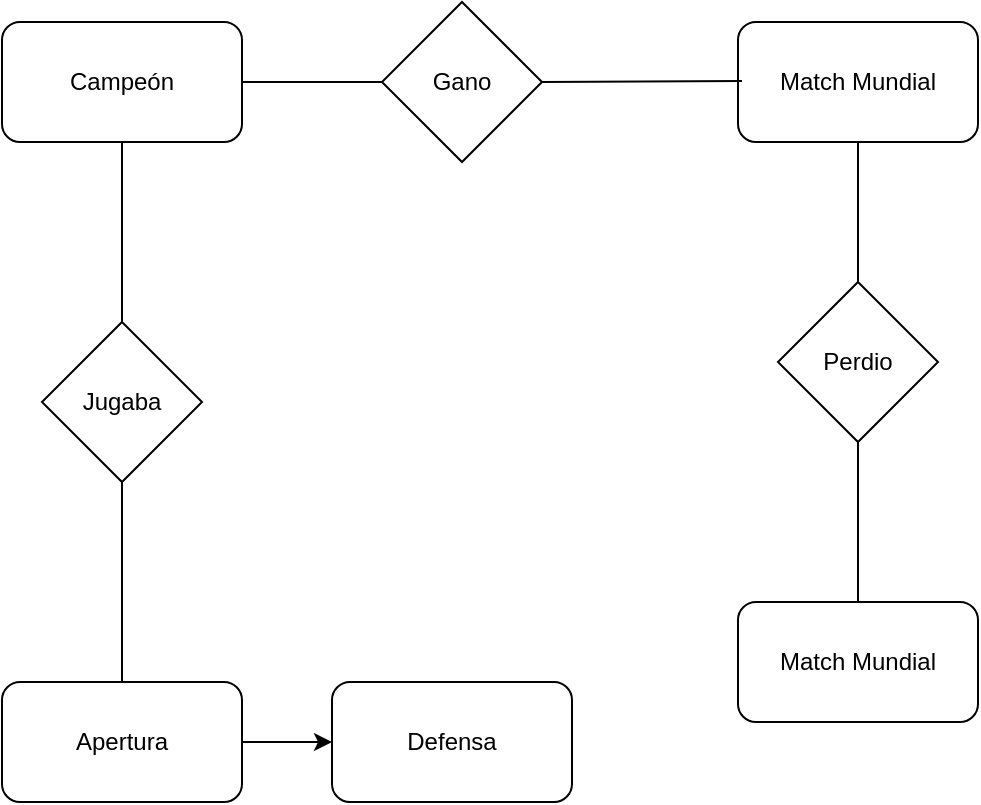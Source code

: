 <mxfile version="18.0.6" type="github">
  <diagram id="R2lEEEUBdFMjLlhIrx00" name="Page-1">
    <mxGraphModel dx="1550" dy="769" grid="1" gridSize="10" guides="1" tooltips="1" connect="1" arrows="1" fold="1" page="1" pageScale="1" pageWidth="850" pageHeight="1100" math="0" shadow="0" extFonts="Permanent Marker^https://fonts.googleapis.com/css?family=Permanent+Marker">
      <root>
        <mxCell id="0" />
        <mxCell id="1" parent="0" />
        <mxCell id="bWF3c4gcchEXqT_2D39m-2" value="Campeón" style="rounded=1;whiteSpace=wrap;html=1;" vertex="1" parent="1">
          <mxGeometry x="140" y="100" width="120" height="60" as="geometry" />
        </mxCell>
        <mxCell id="bWF3c4gcchEXqT_2D39m-4" value="Gano" style="rhombus;whiteSpace=wrap;html=1;" vertex="1" parent="1">
          <mxGeometry x="330" y="90" width="80" height="80" as="geometry" />
        </mxCell>
        <mxCell id="bWF3c4gcchEXqT_2D39m-5" value="" style="endArrow=none;html=1;rounded=0;entryX=0;entryY=0.5;entryDx=0;entryDy=0;" edge="1" parent="1" target="bWF3c4gcchEXqT_2D39m-4">
          <mxGeometry width="50" height="50" relative="1" as="geometry">
            <mxPoint x="270" y="130" as="sourcePoint" />
            <mxPoint x="360" y="130" as="targetPoint" />
            <Array as="points">
              <mxPoint x="260" y="130" />
            </Array>
          </mxGeometry>
        </mxCell>
        <mxCell id="bWF3c4gcchEXqT_2D39m-9" value="Match Mundial" style="rounded=1;whiteSpace=wrap;html=1;" vertex="1" parent="1">
          <mxGeometry x="508" y="100" width="120" height="60" as="geometry" />
        </mxCell>
        <mxCell id="bWF3c4gcchEXqT_2D39m-10" value="" style="endArrow=none;html=1;rounded=0;exitX=1;exitY=0.5;exitDx=0;exitDy=0;" edge="1" parent="1" source="bWF3c4gcchEXqT_2D39m-4">
          <mxGeometry width="50" height="50" relative="1" as="geometry">
            <mxPoint x="420" y="129.5" as="sourcePoint" />
            <mxPoint x="510" y="129.5" as="targetPoint" />
          </mxGeometry>
        </mxCell>
        <mxCell id="bWF3c4gcchEXqT_2D39m-16" value="Perdio" style="rhombus;whiteSpace=wrap;html=1;" vertex="1" parent="1">
          <mxGeometry x="528" y="230" width="80" height="80" as="geometry" />
        </mxCell>
        <mxCell id="bWF3c4gcchEXqT_2D39m-20" value="" style="endArrow=none;html=1;rounded=0;entryX=0.5;entryY=1;entryDx=0;entryDy=0;" edge="1" parent="1" target="bWF3c4gcchEXqT_2D39m-16">
          <mxGeometry width="50" height="50" relative="1" as="geometry">
            <mxPoint x="568" y="390" as="sourcePoint" />
            <mxPoint x="578" y="370" as="targetPoint" />
          </mxGeometry>
        </mxCell>
        <mxCell id="bWF3c4gcchEXqT_2D39m-21" value="Match Mundial" style="rounded=1;whiteSpace=wrap;html=1;" vertex="1" parent="1">
          <mxGeometry x="508" y="390" width="120" height="60" as="geometry" />
        </mxCell>
        <mxCell id="bWF3c4gcchEXqT_2D39m-23" value="" style="endArrow=none;html=1;rounded=0;entryX=0.5;entryY=1;entryDx=0;entryDy=0;" edge="1" parent="1" target="bWF3c4gcchEXqT_2D39m-2">
          <mxGeometry width="50" height="50" relative="1" as="geometry">
            <mxPoint x="200" y="260" as="sourcePoint" />
            <mxPoint x="220" y="210" as="targetPoint" />
          </mxGeometry>
        </mxCell>
        <mxCell id="bWF3c4gcchEXqT_2D39m-24" value="Jugaba" style="rhombus;whiteSpace=wrap;html=1;" vertex="1" parent="1">
          <mxGeometry x="160" y="250" width="80" height="80" as="geometry" />
        </mxCell>
        <mxCell id="bWF3c4gcchEXqT_2D39m-25" value="" style="endArrow=none;html=1;rounded=0;entryX=0.5;entryY=1;entryDx=0;entryDy=0;" edge="1" parent="1" target="bWF3c4gcchEXqT_2D39m-24">
          <mxGeometry width="50" height="50" relative="1" as="geometry">
            <mxPoint x="200" y="430" as="sourcePoint" />
            <mxPoint x="225" y="370" as="targetPoint" />
            <Array as="points" />
          </mxGeometry>
        </mxCell>
        <mxCell id="bWF3c4gcchEXqT_2D39m-27" style="edgeStyle=orthogonalEdgeStyle;rounded=0;orthogonalLoop=1;jettySize=auto;html=1;" edge="1" parent="1" source="bWF3c4gcchEXqT_2D39m-26" target="bWF3c4gcchEXqT_2D39m-28">
          <mxGeometry relative="1" as="geometry">
            <mxPoint x="310" y="460" as="targetPoint" />
          </mxGeometry>
        </mxCell>
        <mxCell id="bWF3c4gcchEXqT_2D39m-26" value="Apertura" style="rounded=1;whiteSpace=wrap;html=1;" vertex="1" parent="1">
          <mxGeometry x="140" y="430" width="120" height="60" as="geometry" />
        </mxCell>
        <mxCell id="bWF3c4gcchEXqT_2D39m-28" value="Defensa" style="rounded=1;whiteSpace=wrap;html=1;" vertex="1" parent="1">
          <mxGeometry x="305" y="430" width="120" height="60" as="geometry" />
        </mxCell>
        <mxCell id="bWF3c4gcchEXqT_2D39m-30" value="" style="endArrow=none;html=1;rounded=0;entryX=0.5;entryY=1;entryDx=0;entryDy=0;exitX=0.5;exitY=0;exitDx=0;exitDy=0;" edge="1" parent="1" source="bWF3c4gcchEXqT_2D39m-16" target="bWF3c4gcchEXqT_2D39m-9">
          <mxGeometry width="50" height="50" relative="1" as="geometry">
            <mxPoint x="570" y="220" as="sourcePoint" />
            <mxPoint x="578" y="190" as="targetPoint" />
          </mxGeometry>
        </mxCell>
      </root>
    </mxGraphModel>
  </diagram>
</mxfile>
